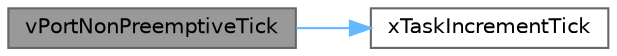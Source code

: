 digraph "vPortNonPreemptiveTick"
{
 // LATEX_PDF_SIZE
  bgcolor="transparent";
  edge [fontname=Helvetica,fontsize=10,labelfontname=Helvetica,labelfontsize=10];
  node [fontname=Helvetica,fontsize=10,shape=box,height=0.2,width=0.4];
  rankdir="LR";
  Node1 [id="Node000001",label="vPortNonPreemptiveTick",height=0.2,width=0.4,color="gray40", fillcolor="grey60", style="filled", fontcolor="black",tooltip=" "];
  Node1 -> Node2 [id="edge1_Node000001_Node000002",color="steelblue1",style="solid",tooltip=" "];
  Node2 [id="Node000002",label="xTaskIncrementTick",height=0.2,width=0.4,color="grey40", fillcolor="white", style="filled",URL="$tasks_8c.html#a54f31e9aef0eb7b87e48c7d68ecc84c1",tooltip=" "];
}
